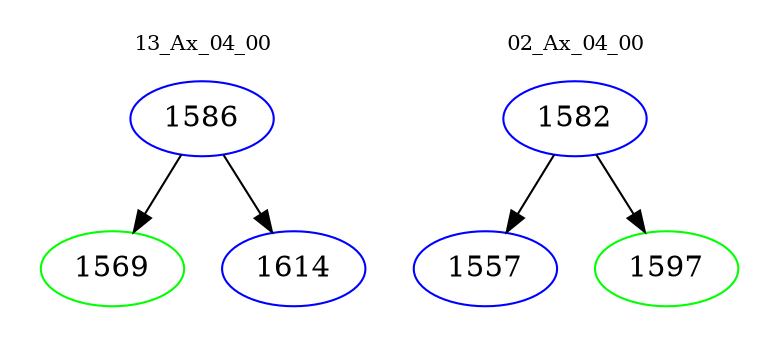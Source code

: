digraph{
subgraph cluster_0 {
color = white
label = "13_Ax_04_00";
fontsize=10;
T0_1586 [label="1586", color="blue"]
T0_1586 -> T0_1569 [color="black"]
T0_1569 [label="1569", color="green"]
T0_1586 -> T0_1614 [color="black"]
T0_1614 [label="1614", color="blue"]
}
subgraph cluster_1 {
color = white
label = "02_Ax_04_00";
fontsize=10;
T1_1582 [label="1582", color="blue"]
T1_1582 -> T1_1557 [color="black"]
T1_1557 [label="1557", color="blue"]
T1_1582 -> T1_1597 [color="black"]
T1_1597 [label="1597", color="green"]
}
}

